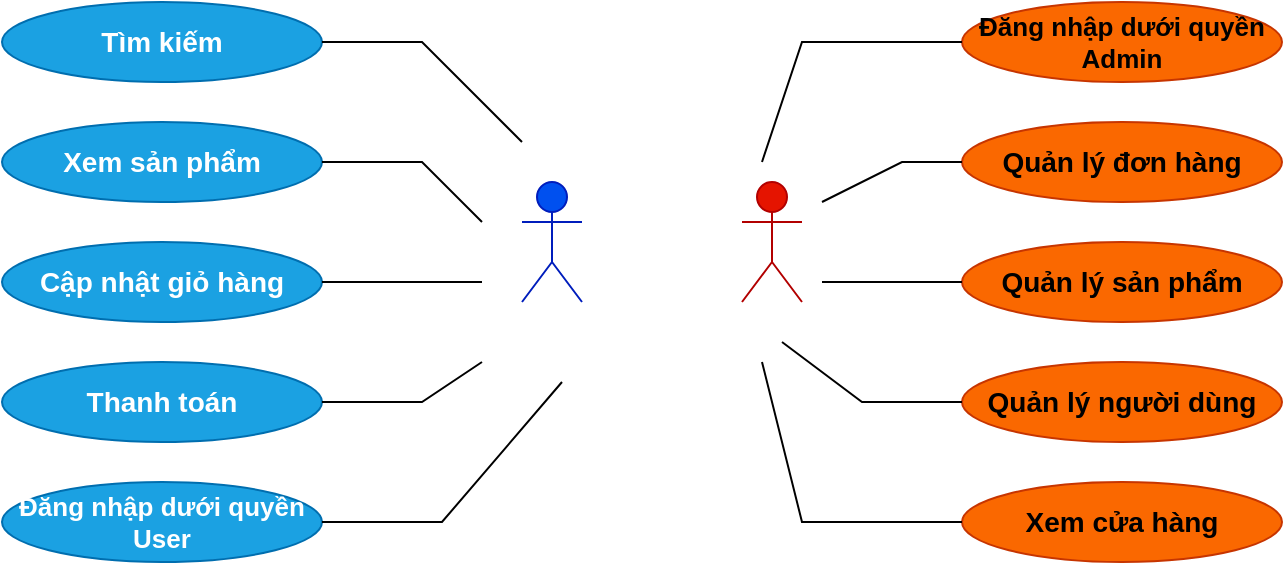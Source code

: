 <mxfile version="20.8.16" type="device"><diagram name="Page-1" id="FlMytmUlFliN_ssxgPnL"><mxGraphModel dx="1036" dy="606" grid="1" gridSize="10" guides="1" tooltips="1" connect="1" arrows="1" fold="1" page="1" pageScale="1" pageWidth="850" pageHeight="1100" math="0" shadow="0"><root><mxCell id="0"/><mxCell id="1" parent="0"/><mxCell id="J-Z_UKwHv5N5IzSuZQN4-1" value="User" style="shape=umlActor;verticalLabelPosition=bottom;verticalAlign=top;html=1;fontStyle=1;fillColor=#0050ef;fontColor=#ffffff;strokeColor=#001DBC;" parent="1" vertex="1"><mxGeometry x="370" y="410" width="30" height="60" as="geometry"/></mxCell><mxCell id="J-Z_UKwHv5N5IzSuZQN4-2" value="Admin" style="shape=umlActor;verticalLabelPosition=bottom;verticalAlign=top;html=1;fontStyle=1;fillColor=#e51400;fontColor=#ffffff;strokeColor=#B20000;" parent="1" vertex="1"><mxGeometry x="480" y="410" width="30" height="60" as="geometry"/></mxCell><mxCell id="J-Z_UKwHv5N5IzSuZQN4-4" value="Tìm kiếm" style="ellipse;whiteSpace=wrap;html=1;fontStyle=1;fontSize=14;fillColor=#1ba1e2;fontColor=#ffffff;strokeColor=#006EAF;" parent="1" vertex="1"><mxGeometry x="110" y="320" width="160" height="40" as="geometry"/></mxCell><mxCell id="J-Z_UKwHv5N5IzSuZQN4-5" value="Xem sản phẩm" style="ellipse;whiteSpace=wrap;html=1;fontStyle=1;fontSize=14;fillColor=#1ba1e2;fontColor=#ffffff;strokeColor=#006EAF;" parent="1" vertex="1"><mxGeometry x="110" y="380" width="160" height="40" as="geometry"/></mxCell><mxCell id="J-Z_UKwHv5N5IzSuZQN4-6" value="Cập nhật giỏ hàng" style="ellipse;whiteSpace=wrap;html=1;fontStyle=1;fontSize=14;fillColor=#1ba1e2;fontColor=#ffffff;strokeColor=#006EAF;" parent="1" vertex="1"><mxGeometry x="110" y="440" width="160" height="40" as="geometry"/></mxCell><mxCell id="J-Z_UKwHv5N5IzSuZQN4-7" value="Thanh toán" style="ellipse;whiteSpace=wrap;html=1;fontStyle=1;fontSize=14;fillColor=#1ba1e2;fontColor=#ffffff;strokeColor=#006EAF;" parent="1" vertex="1"><mxGeometry x="110" y="500" width="160" height="40" as="geometry"/></mxCell><mxCell id="J-Z_UKwHv5N5IzSuZQN4-8" value="Đăng nhập dưới quyền User" style="ellipse;whiteSpace=wrap;html=1;fontStyle=1;fontSize=13;fillColor=#1ba1e2;fontColor=#ffffff;strokeColor=#006EAF;" parent="1" vertex="1"><mxGeometry x="110" y="560" width="160" height="40" as="geometry"/></mxCell><mxCell id="J-Z_UKwHv5N5IzSuZQN4-9" value="Đăng nhập dưới quyền Admin" style="ellipse;whiteSpace=wrap;html=1;fontSize=13;fontStyle=1;fillColor=#fa6800;fontColor=#000000;strokeColor=#C73500;" parent="1" vertex="1"><mxGeometry x="590" y="320" width="160" height="40" as="geometry"/></mxCell><mxCell id="J-Z_UKwHv5N5IzSuZQN4-10" value="Quản lý đơn hàng" style="ellipse;whiteSpace=wrap;html=1;fontSize=14;fontStyle=1;fillColor=#fa6800;fontColor=#000000;strokeColor=#C73500;" parent="1" vertex="1"><mxGeometry x="590" y="380" width="160" height="40" as="geometry"/></mxCell><mxCell id="J-Z_UKwHv5N5IzSuZQN4-11" value="Quản lý sản phẩm" style="ellipse;whiteSpace=wrap;html=1;fontSize=14;fontStyle=1;fillColor=#fa6800;fontColor=#000000;strokeColor=#C73500;" parent="1" vertex="1"><mxGeometry x="590" y="440" width="160" height="40" as="geometry"/></mxCell><mxCell id="J-Z_UKwHv5N5IzSuZQN4-12" value="Quản lý người dùng" style="ellipse;whiteSpace=wrap;html=1;fontSize=14;fontStyle=1;fillColor=#fa6800;fontColor=#000000;strokeColor=#C73500;" parent="1" vertex="1"><mxGeometry x="590" y="500" width="160" height="40" as="geometry"/></mxCell><mxCell id="J-Z_UKwHv5N5IzSuZQN4-13" value="Xem cửa hàng" style="ellipse;whiteSpace=wrap;html=1;fontSize=14;fontStyle=1;fillColor=#fa6800;fontColor=#000000;strokeColor=#C73500;" parent="1" vertex="1"><mxGeometry x="590" y="560" width="160" height="40" as="geometry"/></mxCell><mxCell id="J-Z_UKwHv5N5IzSuZQN4-14" value="" style="endArrow=none;html=1;rounded=0;fontSize=13;exitX=1;exitY=0.5;exitDx=0;exitDy=0;" parent="1" source="J-Z_UKwHv5N5IzSuZQN4-4" edge="1"><mxGeometry width="50" height="50" relative="1" as="geometry"><mxPoint x="310" y="310" as="sourcePoint"/><mxPoint x="370" y="390" as="targetPoint"/><Array as="points"><mxPoint x="320" y="340"/></Array></mxGeometry></mxCell><mxCell id="J-Z_UKwHv5N5IzSuZQN4-15" value="" style="endArrow=none;html=1;rounded=0;fontSize=13;exitX=1;exitY=0.5;exitDx=0;exitDy=0;" parent="1" source="J-Z_UKwHv5N5IzSuZQN4-5" edge="1"><mxGeometry width="50" height="50" relative="1" as="geometry"><mxPoint x="290" y="380" as="sourcePoint"/><mxPoint x="350" y="430" as="targetPoint"/><Array as="points"><mxPoint x="320" y="400"/></Array></mxGeometry></mxCell><mxCell id="J-Z_UKwHv5N5IzSuZQN4-16" value="" style="endArrow=none;html=1;rounded=0;fontSize=13;exitX=1;exitY=0.5;exitDx=0;exitDy=0;" parent="1" source="J-Z_UKwHv5N5IzSuZQN4-6" edge="1"><mxGeometry width="50" height="50" relative="1" as="geometry"><mxPoint x="310" y="480" as="sourcePoint"/><mxPoint x="350" y="460" as="targetPoint"/></mxGeometry></mxCell><mxCell id="J-Z_UKwHv5N5IzSuZQN4-17" value="" style="endArrow=none;html=1;rounded=0;fontSize=13;exitX=1;exitY=0.5;exitDx=0;exitDy=0;" parent="1" source="J-Z_UKwHv5N5IzSuZQN4-7" edge="1"><mxGeometry width="50" height="50" relative="1" as="geometry"><mxPoint x="370" y="550" as="sourcePoint"/><mxPoint x="350" y="500" as="targetPoint"/><Array as="points"><mxPoint x="320" y="520"/></Array></mxGeometry></mxCell><mxCell id="J-Z_UKwHv5N5IzSuZQN4-18" value="" style="endArrow=none;html=1;rounded=0;fontSize=13;exitX=1;exitY=0.5;exitDx=0;exitDy=0;" parent="1" source="J-Z_UKwHv5N5IzSuZQN4-8" edge="1"><mxGeometry width="50" height="50" relative="1" as="geometry"><mxPoint x="350" y="630" as="sourcePoint"/><mxPoint x="390" y="510" as="targetPoint"/><Array as="points"><mxPoint x="330" y="580"/></Array></mxGeometry></mxCell><mxCell id="J-Z_UKwHv5N5IzSuZQN4-19" value="" style="endArrow=none;html=1;rounded=0;fontSize=13;entryX=0;entryY=0.5;entryDx=0;entryDy=0;" parent="1" target="J-Z_UKwHv5N5IzSuZQN4-9" edge="1"><mxGeometry width="50" height="50" relative="1" as="geometry"><mxPoint x="490" y="400" as="sourcePoint"/><mxPoint x="570" y="250" as="targetPoint"/><Array as="points"><mxPoint x="510" y="340"/></Array></mxGeometry></mxCell><mxCell id="J-Z_UKwHv5N5IzSuZQN4-20" value="" style="endArrow=none;html=1;rounded=0;fontSize=13;entryX=0;entryY=0.5;entryDx=0;entryDy=0;" parent="1" target="J-Z_UKwHv5N5IzSuZQN4-10" edge="1"><mxGeometry width="50" height="50" relative="1" as="geometry"><mxPoint x="520" y="420" as="sourcePoint"/><mxPoint x="610" y="340" as="targetPoint"/><Array as="points"><mxPoint x="560" y="400"/></Array></mxGeometry></mxCell><mxCell id="J-Z_UKwHv5N5IzSuZQN4-21" value="" style="endArrow=none;html=1;rounded=0;fontSize=13;entryX=0;entryY=0.5;entryDx=0;entryDy=0;" parent="1" target="J-Z_UKwHv5N5IzSuZQN4-11" edge="1"><mxGeometry width="50" height="50" relative="1" as="geometry"><mxPoint x="520" y="460" as="sourcePoint"/><mxPoint x="610" y="420" as="targetPoint"/></mxGeometry></mxCell><mxCell id="J-Z_UKwHv5N5IzSuZQN4-22" value="" style="endArrow=none;html=1;rounded=0;fontSize=13;entryX=0;entryY=0.5;entryDx=0;entryDy=0;" parent="1" target="J-Z_UKwHv5N5IzSuZQN4-12" edge="1"><mxGeometry width="50" height="50" relative="1" as="geometry"><mxPoint x="500" y="490" as="sourcePoint"/><mxPoint x="710" y="500" as="targetPoint"/><Array as="points"><mxPoint x="540" y="520"/></Array></mxGeometry></mxCell><mxCell id="J-Z_UKwHv5N5IzSuZQN4-23" value="" style="endArrow=none;html=1;rounded=0;fontSize=13;entryX=0;entryY=0.5;entryDx=0;entryDy=0;" parent="1" target="J-Z_UKwHv5N5IzSuZQN4-13" edge="1"><mxGeometry width="50" height="50" relative="1" as="geometry"><mxPoint x="490" y="500" as="sourcePoint"/><mxPoint x="560" y="550" as="targetPoint"/><Array as="points"><mxPoint x="510" y="580"/></Array></mxGeometry></mxCell></root></mxGraphModel></diagram></mxfile>